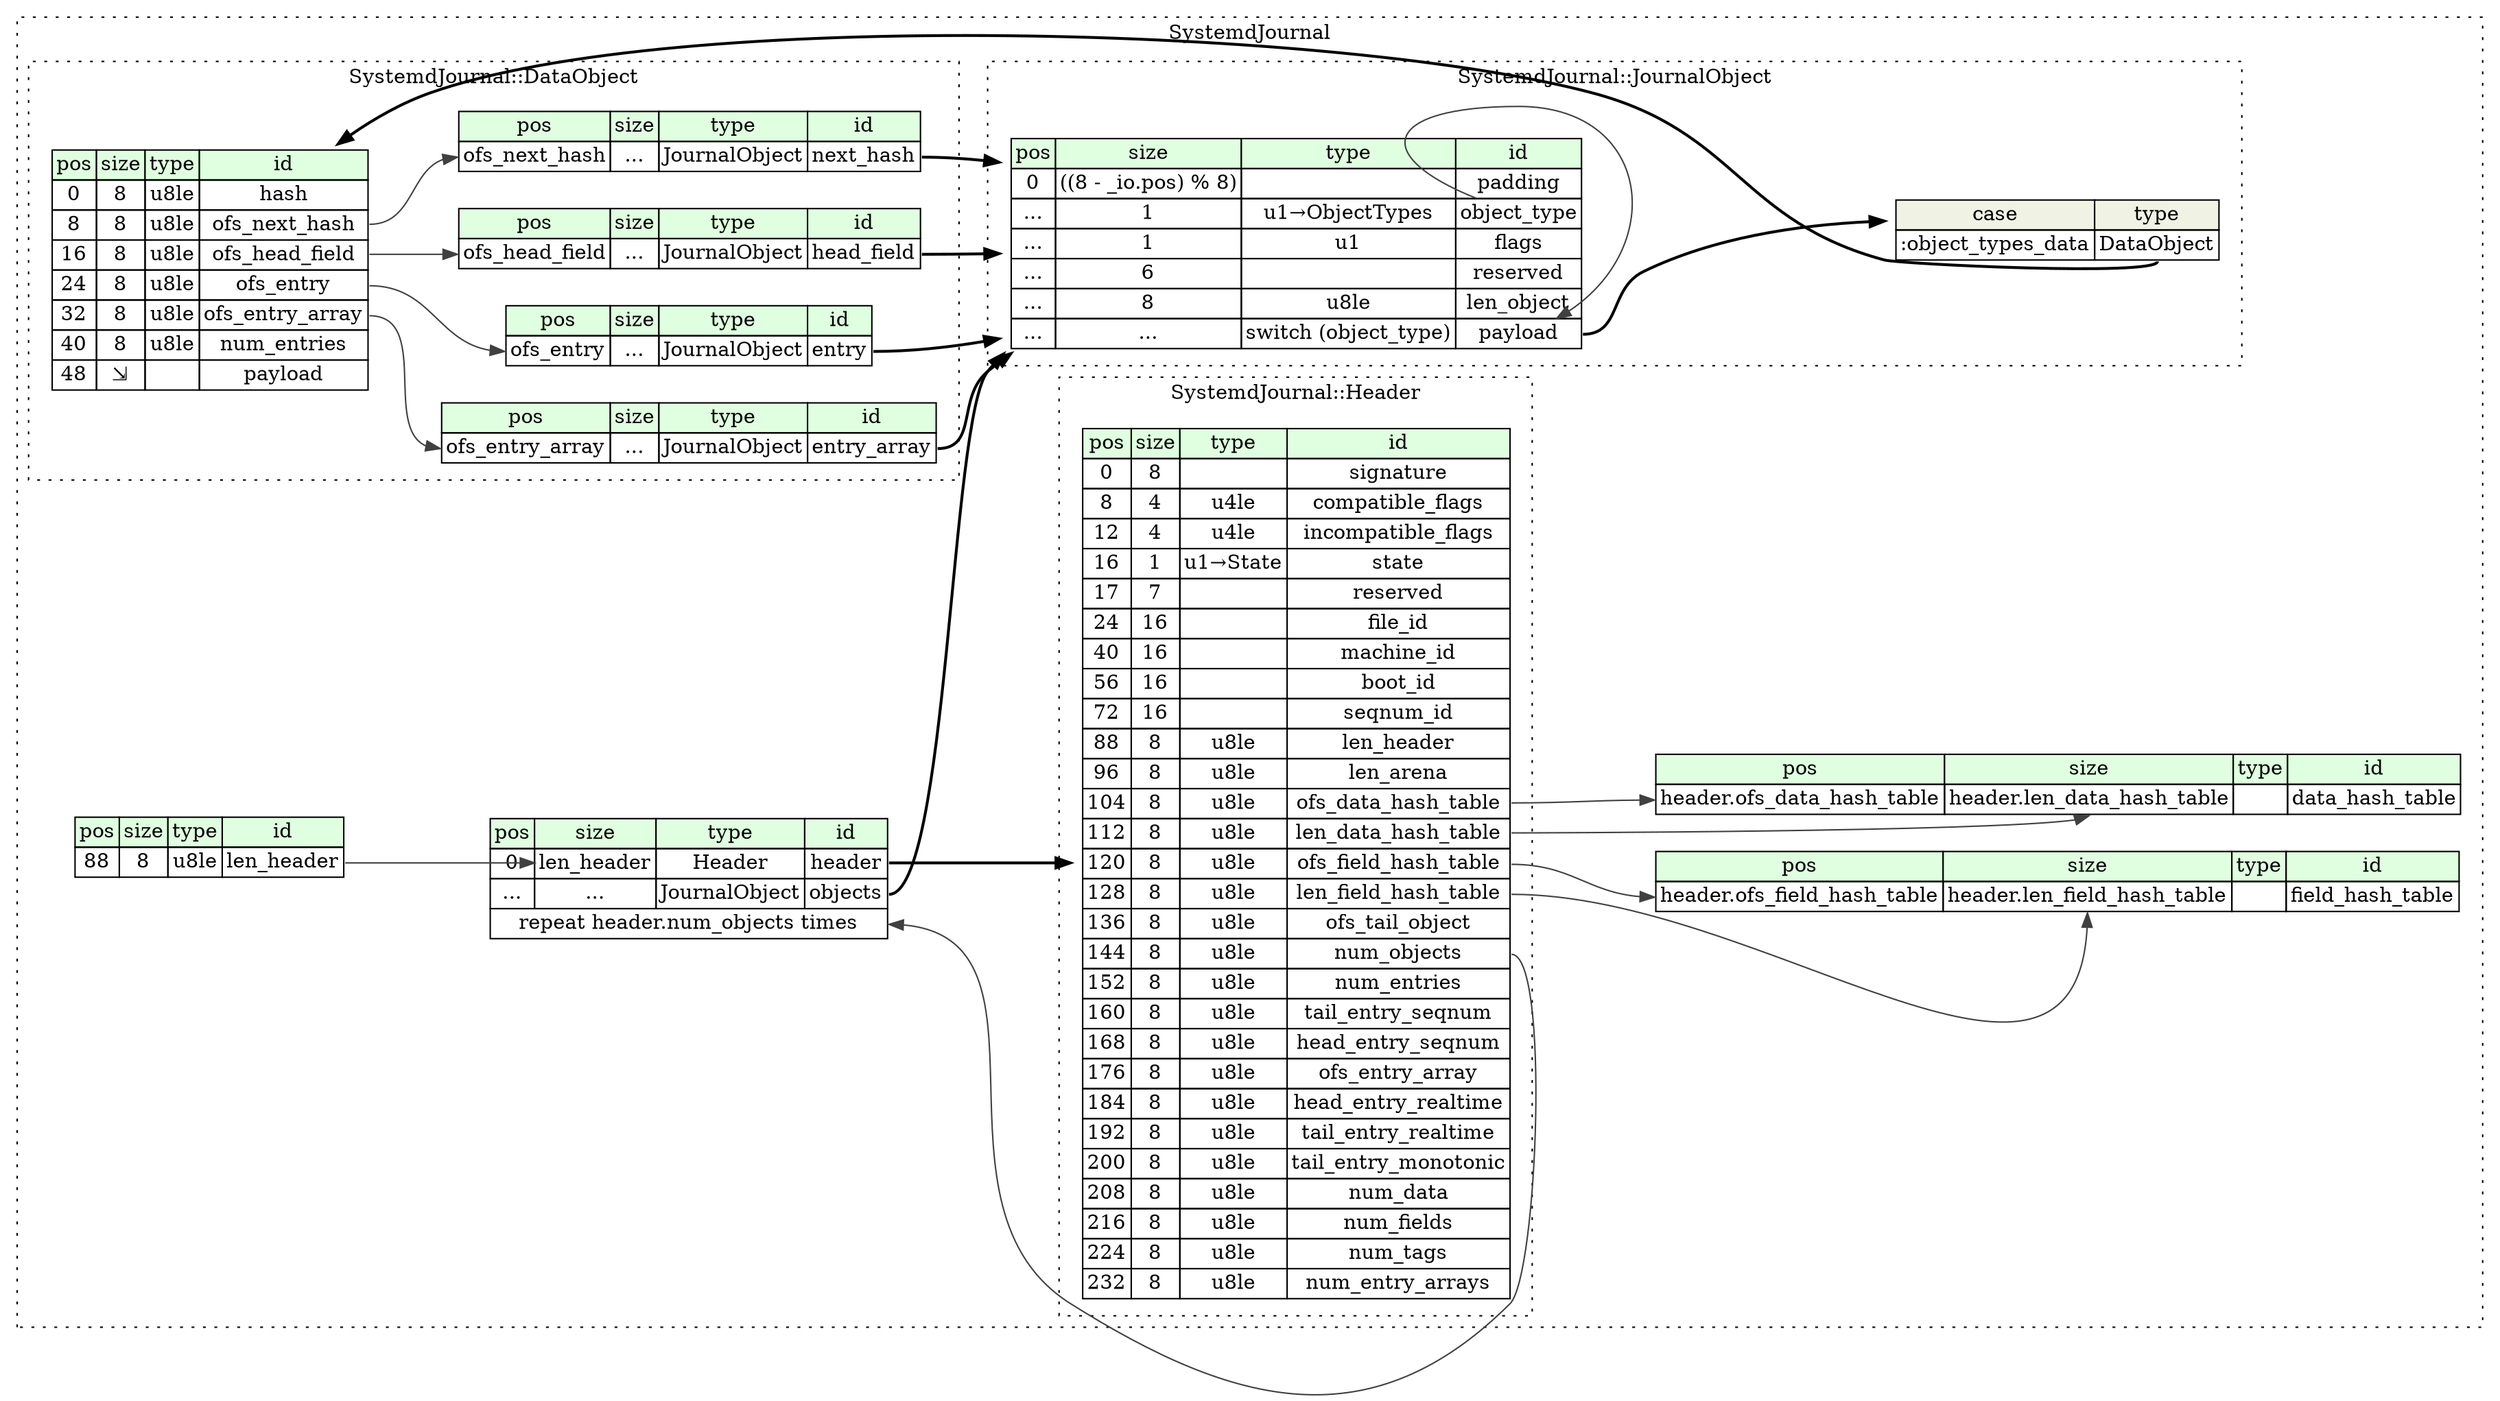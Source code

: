digraph {
	rankdir=LR;
	node [shape=plaintext];
	subgraph cluster__systemd_journal {
		label="SystemdJournal";
		graph[style=dotted];

		systemd_journal__seq [label=<<TABLE BORDER="0" CELLBORDER="1" CELLSPACING="0">
			<TR><TD BGCOLOR="#E0FFE0">pos</TD><TD BGCOLOR="#E0FFE0">size</TD><TD BGCOLOR="#E0FFE0">type</TD><TD BGCOLOR="#E0FFE0">id</TD></TR>
			<TR><TD PORT="header_pos">0</TD><TD PORT="header_size">len_header</TD><TD>Header</TD><TD PORT="header_type">header</TD></TR>
			<TR><TD PORT="objects_pos">...</TD><TD PORT="objects_size">...</TD><TD>JournalObject</TD><TD PORT="objects_type">objects</TD></TR>
			<TR><TD COLSPAN="4" PORT="objects__repeat">repeat header.num_objects times</TD></TR>
		</TABLE>>];
		systemd_journal__inst__len_header [label=<<TABLE BORDER="0" CELLBORDER="1" CELLSPACING="0">
			<TR><TD BGCOLOR="#E0FFE0">pos</TD><TD BGCOLOR="#E0FFE0">size</TD><TD BGCOLOR="#E0FFE0">type</TD><TD BGCOLOR="#E0FFE0">id</TD></TR>
			<TR><TD PORT="len_header_pos">88</TD><TD PORT="len_header_size">8</TD><TD>u8le</TD><TD PORT="len_header_type">len_header</TD></TR>
		</TABLE>>];
		systemd_journal__inst__data_hash_table [label=<<TABLE BORDER="0" CELLBORDER="1" CELLSPACING="0">
			<TR><TD BGCOLOR="#E0FFE0">pos</TD><TD BGCOLOR="#E0FFE0">size</TD><TD BGCOLOR="#E0FFE0">type</TD><TD BGCOLOR="#E0FFE0">id</TD></TR>
			<TR><TD PORT="data_hash_table_pos">header.ofs_data_hash_table</TD><TD PORT="data_hash_table_size">header.len_data_hash_table</TD><TD></TD><TD PORT="data_hash_table_type">data_hash_table</TD></TR>
		</TABLE>>];
		systemd_journal__inst__field_hash_table [label=<<TABLE BORDER="0" CELLBORDER="1" CELLSPACING="0">
			<TR><TD BGCOLOR="#E0FFE0">pos</TD><TD BGCOLOR="#E0FFE0">size</TD><TD BGCOLOR="#E0FFE0">type</TD><TD BGCOLOR="#E0FFE0">id</TD></TR>
			<TR><TD PORT="field_hash_table_pos">header.ofs_field_hash_table</TD><TD PORT="field_hash_table_size">header.len_field_hash_table</TD><TD></TD><TD PORT="field_hash_table_type">field_hash_table</TD></TR>
		</TABLE>>];
		subgraph cluster__header {
			label="SystemdJournal::Header";
			graph[style=dotted];

			header__seq [label=<<TABLE BORDER="0" CELLBORDER="1" CELLSPACING="0">
				<TR><TD BGCOLOR="#E0FFE0">pos</TD><TD BGCOLOR="#E0FFE0">size</TD><TD BGCOLOR="#E0FFE0">type</TD><TD BGCOLOR="#E0FFE0">id</TD></TR>
				<TR><TD PORT="signature_pos">0</TD><TD PORT="signature_size">8</TD><TD></TD><TD PORT="signature_type">signature</TD></TR>
				<TR><TD PORT="compatible_flags_pos">8</TD><TD PORT="compatible_flags_size">4</TD><TD>u4le</TD><TD PORT="compatible_flags_type">compatible_flags</TD></TR>
				<TR><TD PORT="incompatible_flags_pos">12</TD><TD PORT="incompatible_flags_size">4</TD><TD>u4le</TD><TD PORT="incompatible_flags_type">incompatible_flags</TD></TR>
				<TR><TD PORT="state_pos">16</TD><TD PORT="state_size">1</TD><TD>u1→State</TD><TD PORT="state_type">state</TD></TR>
				<TR><TD PORT="reserved_pos">17</TD><TD PORT="reserved_size">7</TD><TD></TD><TD PORT="reserved_type">reserved</TD></TR>
				<TR><TD PORT="file_id_pos">24</TD><TD PORT="file_id_size">16</TD><TD></TD><TD PORT="file_id_type">file_id</TD></TR>
				<TR><TD PORT="machine_id_pos">40</TD><TD PORT="machine_id_size">16</TD><TD></TD><TD PORT="machine_id_type">machine_id</TD></TR>
				<TR><TD PORT="boot_id_pos">56</TD><TD PORT="boot_id_size">16</TD><TD></TD><TD PORT="boot_id_type">boot_id</TD></TR>
				<TR><TD PORT="seqnum_id_pos">72</TD><TD PORT="seqnum_id_size">16</TD><TD></TD><TD PORT="seqnum_id_type">seqnum_id</TD></TR>
				<TR><TD PORT="len_header_pos">88</TD><TD PORT="len_header_size">8</TD><TD>u8le</TD><TD PORT="len_header_type">len_header</TD></TR>
				<TR><TD PORT="len_arena_pos">96</TD><TD PORT="len_arena_size">8</TD><TD>u8le</TD><TD PORT="len_arena_type">len_arena</TD></TR>
				<TR><TD PORT="ofs_data_hash_table_pos">104</TD><TD PORT="ofs_data_hash_table_size">8</TD><TD>u8le</TD><TD PORT="ofs_data_hash_table_type">ofs_data_hash_table</TD></TR>
				<TR><TD PORT="len_data_hash_table_pos">112</TD><TD PORT="len_data_hash_table_size">8</TD><TD>u8le</TD><TD PORT="len_data_hash_table_type">len_data_hash_table</TD></TR>
				<TR><TD PORT="ofs_field_hash_table_pos">120</TD><TD PORT="ofs_field_hash_table_size">8</TD><TD>u8le</TD><TD PORT="ofs_field_hash_table_type">ofs_field_hash_table</TD></TR>
				<TR><TD PORT="len_field_hash_table_pos">128</TD><TD PORT="len_field_hash_table_size">8</TD><TD>u8le</TD><TD PORT="len_field_hash_table_type">len_field_hash_table</TD></TR>
				<TR><TD PORT="ofs_tail_object_pos">136</TD><TD PORT="ofs_tail_object_size">8</TD><TD>u8le</TD><TD PORT="ofs_tail_object_type">ofs_tail_object</TD></TR>
				<TR><TD PORT="num_objects_pos">144</TD><TD PORT="num_objects_size">8</TD><TD>u8le</TD><TD PORT="num_objects_type">num_objects</TD></TR>
				<TR><TD PORT="num_entries_pos">152</TD><TD PORT="num_entries_size">8</TD><TD>u8le</TD><TD PORT="num_entries_type">num_entries</TD></TR>
				<TR><TD PORT="tail_entry_seqnum_pos">160</TD><TD PORT="tail_entry_seqnum_size">8</TD><TD>u8le</TD><TD PORT="tail_entry_seqnum_type">tail_entry_seqnum</TD></TR>
				<TR><TD PORT="head_entry_seqnum_pos">168</TD><TD PORT="head_entry_seqnum_size">8</TD><TD>u8le</TD><TD PORT="head_entry_seqnum_type">head_entry_seqnum</TD></TR>
				<TR><TD PORT="ofs_entry_array_pos">176</TD><TD PORT="ofs_entry_array_size">8</TD><TD>u8le</TD><TD PORT="ofs_entry_array_type">ofs_entry_array</TD></TR>
				<TR><TD PORT="head_entry_realtime_pos">184</TD><TD PORT="head_entry_realtime_size">8</TD><TD>u8le</TD><TD PORT="head_entry_realtime_type">head_entry_realtime</TD></TR>
				<TR><TD PORT="tail_entry_realtime_pos">192</TD><TD PORT="tail_entry_realtime_size">8</TD><TD>u8le</TD><TD PORT="tail_entry_realtime_type">tail_entry_realtime</TD></TR>
				<TR><TD PORT="tail_entry_monotonic_pos">200</TD><TD PORT="tail_entry_monotonic_size">8</TD><TD>u8le</TD><TD PORT="tail_entry_monotonic_type">tail_entry_monotonic</TD></TR>
				<TR><TD PORT="num_data_pos">208</TD><TD PORT="num_data_size">8</TD><TD>u8le</TD><TD PORT="num_data_type">num_data</TD></TR>
				<TR><TD PORT="num_fields_pos">216</TD><TD PORT="num_fields_size">8</TD><TD>u8le</TD><TD PORT="num_fields_type">num_fields</TD></TR>
				<TR><TD PORT="num_tags_pos">224</TD><TD PORT="num_tags_size">8</TD><TD>u8le</TD><TD PORT="num_tags_type">num_tags</TD></TR>
				<TR><TD PORT="num_entry_arrays_pos">232</TD><TD PORT="num_entry_arrays_size">8</TD><TD>u8le</TD><TD PORT="num_entry_arrays_type">num_entry_arrays</TD></TR>
			</TABLE>>];
		}
		subgraph cluster__journal_object {
			label="SystemdJournal::JournalObject";
			graph[style=dotted];

			journal_object__seq [label=<<TABLE BORDER="0" CELLBORDER="1" CELLSPACING="0">
				<TR><TD BGCOLOR="#E0FFE0">pos</TD><TD BGCOLOR="#E0FFE0">size</TD><TD BGCOLOR="#E0FFE0">type</TD><TD BGCOLOR="#E0FFE0">id</TD></TR>
				<TR><TD PORT="padding_pos">0</TD><TD PORT="padding_size">((8 - _io.pos) % 8)</TD><TD></TD><TD PORT="padding_type">padding</TD></TR>
				<TR><TD PORT="object_type_pos">...</TD><TD PORT="object_type_size">1</TD><TD>u1→ObjectTypes</TD><TD PORT="object_type_type">object_type</TD></TR>
				<TR><TD PORT="flags_pos">...</TD><TD PORT="flags_size">1</TD><TD>u1</TD><TD PORT="flags_type">flags</TD></TR>
				<TR><TD PORT="reserved_pos">...</TD><TD PORT="reserved_size">6</TD><TD></TD><TD PORT="reserved_type">reserved</TD></TR>
				<TR><TD PORT="len_object_pos">...</TD><TD PORT="len_object_size">8</TD><TD>u8le</TD><TD PORT="len_object_type">len_object</TD></TR>
				<TR><TD PORT="payload_pos">...</TD><TD PORT="payload_size">...</TD><TD>switch (object_type)</TD><TD PORT="payload_type">payload</TD></TR>
			</TABLE>>];
journal_object__seq_payload_switch [label=<<TABLE BORDER="0" CELLBORDER="1" CELLSPACING="0">
	<TR><TD BGCOLOR="#F0F2E4">case</TD><TD BGCOLOR="#F0F2E4">type</TD></TR>
	<TR><TD>:object_types_data</TD><TD PORT="case0">DataObject</TD></TR>
</TABLE>>];
		}
		subgraph cluster__data_object {
			label="SystemdJournal::DataObject";
			graph[style=dotted];

			data_object__seq [label=<<TABLE BORDER="0" CELLBORDER="1" CELLSPACING="0">
				<TR><TD BGCOLOR="#E0FFE0">pos</TD><TD BGCOLOR="#E0FFE0">size</TD><TD BGCOLOR="#E0FFE0">type</TD><TD BGCOLOR="#E0FFE0">id</TD></TR>
				<TR><TD PORT="hash_pos">0</TD><TD PORT="hash_size">8</TD><TD>u8le</TD><TD PORT="hash_type">hash</TD></TR>
				<TR><TD PORT="ofs_next_hash_pos">8</TD><TD PORT="ofs_next_hash_size">8</TD><TD>u8le</TD><TD PORT="ofs_next_hash_type">ofs_next_hash</TD></TR>
				<TR><TD PORT="ofs_head_field_pos">16</TD><TD PORT="ofs_head_field_size">8</TD><TD>u8le</TD><TD PORT="ofs_head_field_type">ofs_head_field</TD></TR>
				<TR><TD PORT="ofs_entry_pos">24</TD><TD PORT="ofs_entry_size">8</TD><TD>u8le</TD><TD PORT="ofs_entry_type">ofs_entry</TD></TR>
				<TR><TD PORT="ofs_entry_array_pos">32</TD><TD PORT="ofs_entry_array_size">8</TD><TD>u8le</TD><TD PORT="ofs_entry_array_type">ofs_entry_array</TD></TR>
				<TR><TD PORT="num_entries_pos">40</TD><TD PORT="num_entries_size">8</TD><TD>u8le</TD><TD PORT="num_entries_type">num_entries</TD></TR>
				<TR><TD PORT="payload_pos">48</TD><TD PORT="payload_size">⇲</TD><TD></TD><TD PORT="payload_type">payload</TD></TR>
			</TABLE>>];
			data_object__inst__next_hash [label=<<TABLE BORDER="0" CELLBORDER="1" CELLSPACING="0">
				<TR><TD BGCOLOR="#E0FFE0">pos</TD><TD BGCOLOR="#E0FFE0">size</TD><TD BGCOLOR="#E0FFE0">type</TD><TD BGCOLOR="#E0FFE0">id</TD></TR>
				<TR><TD PORT="next_hash_pos">ofs_next_hash</TD><TD PORT="next_hash_size">...</TD><TD>JournalObject</TD><TD PORT="next_hash_type">next_hash</TD></TR>
			</TABLE>>];
			data_object__inst__head_field [label=<<TABLE BORDER="0" CELLBORDER="1" CELLSPACING="0">
				<TR><TD BGCOLOR="#E0FFE0">pos</TD><TD BGCOLOR="#E0FFE0">size</TD><TD BGCOLOR="#E0FFE0">type</TD><TD BGCOLOR="#E0FFE0">id</TD></TR>
				<TR><TD PORT="head_field_pos">ofs_head_field</TD><TD PORT="head_field_size">...</TD><TD>JournalObject</TD><TD PORT="head_field_type">head_field</TD></TR>
			</TABLE>>];
			data_object__inst__entry [label=<<TABLE BORDER="0" CELLBORDER="1" CELLSPACING="0">
				<TR><TD BGCOLOR="#E0FFE0">pos</TD><TD BGCOLOR="#E0FFE0">size</TD><TD BGCOLOR="#E0FFE0">type</TD><TD BGCOLOR="#E0FFE0">id</TD></TR>
				<TR><TD PORT="entry_pos">ofs_entry</TD><TD PORT="entry_size">...</TD><TD>JournalObject</TD><TD PORT="entry_type">entry</TD></TR>
			</TABLE>>];
			data_object__inst__entry_array [label=<<TABLE BORDER="0" CELLBORDER="1" CELLSPACING="0">
				<TR><TD BGCOLOR="#E0FFE0">pos</TD><TD BGCOLOR="#E0FFE0">size</TD><TD BGCOLOR="#E0FFE0">type</TD><TD BGCOLOR="#E0FFE0">id</TD></TR>
				<TR><TD PORT="entry_array_pos">ofs_entry_array</TD><TD PORT="entry_array_size">...</TD><TD>JournalObject</TD><TD PORT="entry_array_type">entry_array</TD></TR>
			</TABLE>>];
		}
	}
	systemd_journal__inst__len_header:len_header_type -> systemd_journal__seq:header_size [color="#404040"];
	systemd_journal__seq:header_type -> header__seq [style=bold];
	systemd_journal__seq:objects_type -> journal_object__seq [style=bold];
	header__seq:num_objects_type -> systemd_journal__seq:objects__repeat [color="#404040"];
	header__seq:ofs_data_hash_table_type -> systemd_journal__inst__data_hash_table:data_hash_table_pos [color="#404040"];
	header__seq:len_data_hash_table_type -> systemd_journal__inst__data_hash_table:data_hash_table_size [color="#404040"];
	header__seq:ofs_field_hash_table_type -> systemd_journal__inst__field_hash_table:field_hash_table_pos [color="#404040"];
	header__seq:len_field_hash_table_type -> systemd_journal__inst__field_hash_table:field_hash_table_size [color="#404040"];
	journal_object__seq:payload_type -> journal_object__seq_payload_switch [style=bold];
	journal_object__seq_payload_switch:case0 -> data_object__seq [style=bold];
	journal_object__seq:object_type_type -> journal_object__seq:payload_type [color="#404040"];
	data_object__seq:ofs_next_hash_type -> data_object__inst__next_hash:next_hash_pos [color="#404040"];
	data_object__inst__next_hash:next_hash_type -> journal_object__seq [style=bold];
	data_object__seq:ofs_head_field_type -> data_object__inst__head_field:head_field_pos [color="#404040"];
	data_object__inst__head_field:head_field_type -> journal_object__seq [style=bold];
	data_object__seq:ofs_entry_type -> data_object__inst__entry:entry_pos [color="#404040"];
	data_object__inst__entry:entry_type -> journal_object__seq [style=bold];
	data_object__seq:ofs_entry_array_type -> data_object__inst__entry_array:entry_array_pos [color="#404040"];
	data_object__inst__entry_array:entry_array_type -> journal_object__seq [style=bold];
}
